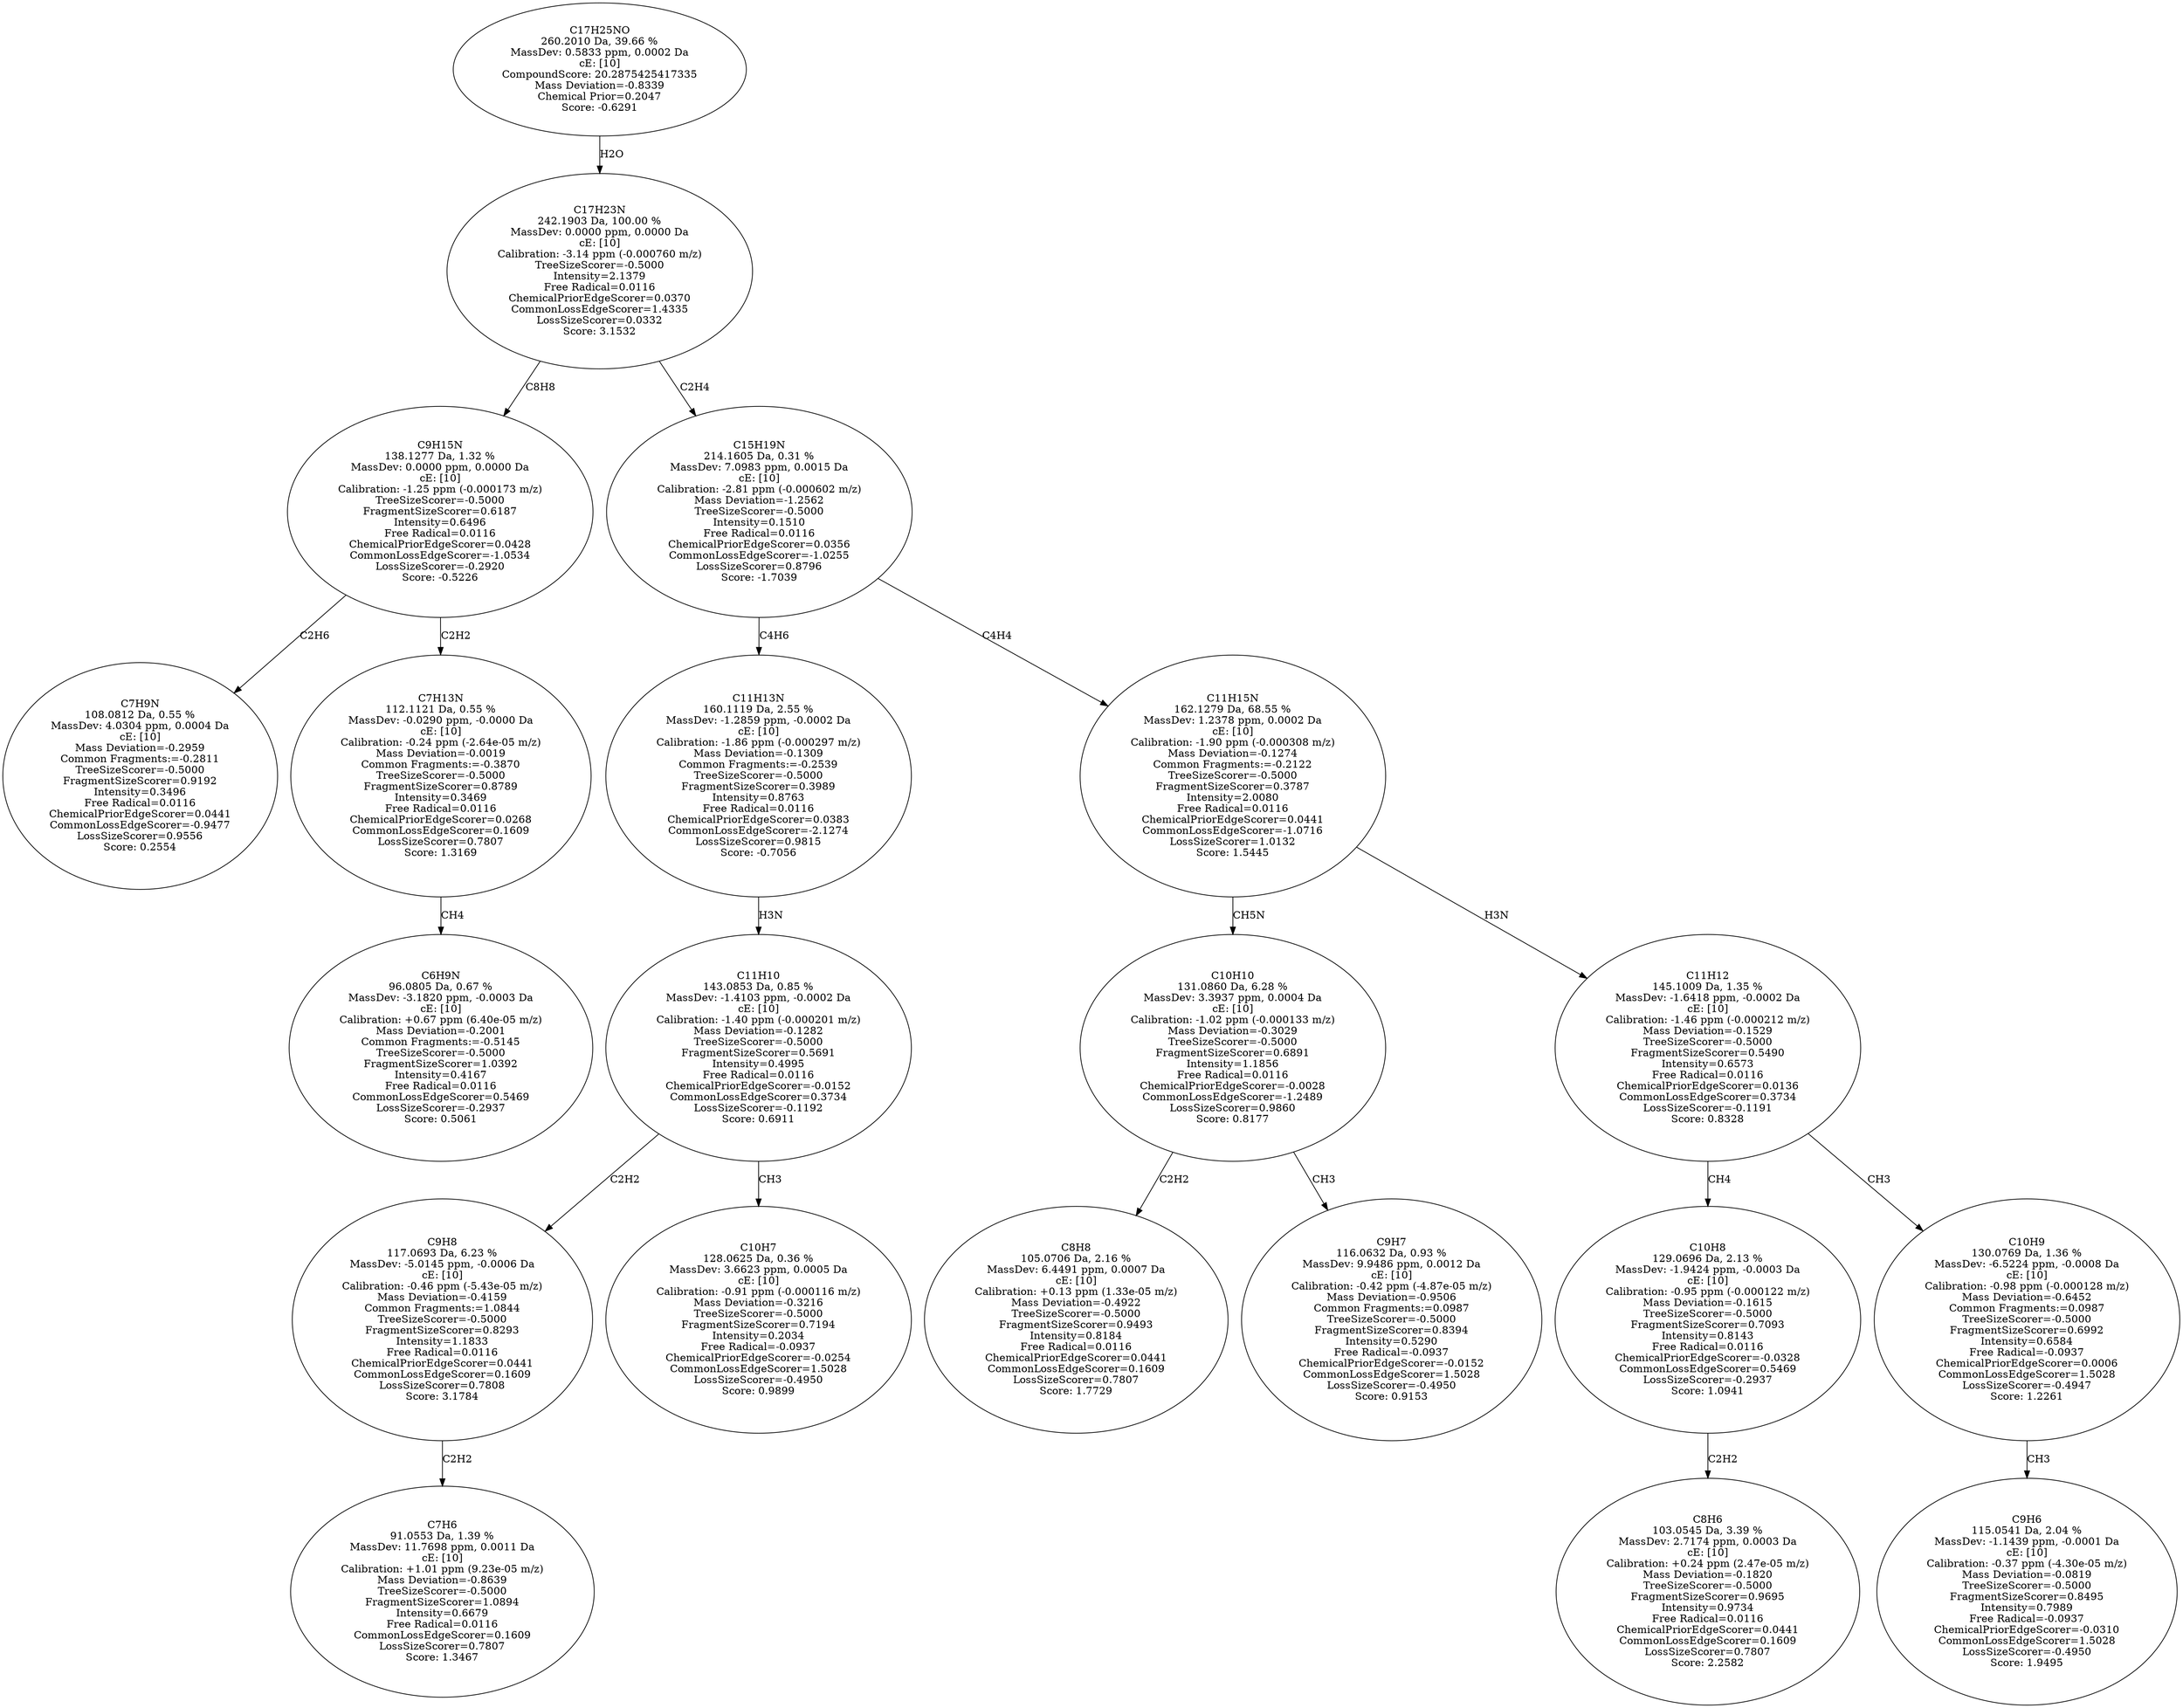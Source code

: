 strict digraph {
v1 [label="C7H9N\n108.0812 Da, 0.55 %\nMassDev: 4.0304 ppm, 0.0004 Da\ncE: [10]\nMass Deviation=-0.2959\nCommon Fragments:=-0.2811\nTreeSizeScorer=-0.5000\nFragmentSizeScorer=0.9192\nIntensity=0.3496\nFree Radical=0.0116\nChemicalPriorEdgeScorer=0.0441\nCommonLossEdgeScorer=-0.9477\nLossSizeScorer=0.9556\nScore: 0.2554"];
v2 [label="C6H9N\n96.0805 Da, 0.67 %\nMassDev: -3.1820 ppm, -0.0003 Da\ncE: [10]\nCalibration: +0.67 ppm (6.40e-05 m/z)\nMass Deviation=-0.2001\nCommon Fragments:=-0.5145\nTreeSizeScorer=-0.5000\nFragmentSizeScorer=1.0392\nIntensity=0.4167\nFree Radical=0.0116\nCommonLossEdgeScorer=0.5469\nLossSizeScorer=-0.2937\nScore: 0.5061"];
v3 [label="C7H13N\n112.1121 Da, 0.55 %\nMassDev: -0.0290 ppm, -0.0000 Da\ncE: [10]\nCalibration: -0.24 ppm (-2.64e-05 m/z)\nMass Deviation=-0.0019\nCommon Fragments:=-0.3870\nTreeSizeScorer=-0.5000\nFragmentSizeScorer=0.8789\nIntensity=0.3469\nFree Radical=0.0116\nChemicalPriorEdgeScorer=0.0268\nCommonLossEdgeScorer=0.1609\nLossSizeScorer=0.7807\nScore: 1.3169"];
v4 [label="C9H15N\n138.1277 Da, 1.32 %\nMassDev: 0.0000 ppm, 0.0000 Da\ncE: [10]\nCalibration: -1.25 ppm (-0.000173 m/z)\nTreeSizeScorer=-0.5000\nFragmentSizeScorer=0.6187\nIntensity=0.6496\nFree Radical=0.0116\nChemicalPriorEdgeScorer=0.0428\nCommonLossEdgeScorer=-1.0534\nLossSizeScorer=-0.2920\nScore: -0.5226"];
v5 [label="C7H6\n91.0553 Da, 1.39 %\nMassDev: 11.7698 ppm, 0.0011 Da\ncE: [10]\nCalibration: +1.01 ppm (9.23e-05 m/z)\nMass Deviation=-0.8639\nTreeSizeScorer=-0.5000\nFragmentSizeScorer=1.0894\nIntensity=0.6679\nFree Radical=0.0116\nCommonLossEdgeScorer=0.1609\nLossSizeScorer=0.7807\nScore: 1.3467"];
v6 [label="C9H8\n117.0693 Da, 6.23 %\nMassDev: -5.0145 ppm, -0.0006 Da\ncE: [10]\nCalibration: -0.46 ppm (-5.43e-05 m/z)\nMass Deviation=-0.4159\nCommon Fragments:=1.0844\nTreeSizeScorer=-0.5000\nFragmentSizeScorer=0.8293\nIntensity=1.1833\nFree Radical=0.0116\nChemicalPriorEdgeScorer=0.0441\nCommonLossEdgeScorer=0.1609\nLossSizeScorer=0.7808\nScore: 3.1784"];
v7 [label="C10H7\n128.0625 Da, 0.36 %\nMassDev: 3.6623 ppm, 0.0005 Da\ncE: [10]\nCalibration: -0.91 ppm (-0.000116 m/z)\nMass Deviation=-0.3216\nTreeSizeScorer=-0.5000\nFragmentSizeScorer=0.7194\nIntensity=0.2034\nFree Radical=-0.0937\nChemicalPriorEdgeScorer=-0.0254\nCommonLossEdgeScorer=1.5028\nLossSizeScorer=-0.4950\nScore: 0.9899"];
v8 [label="C11H10\n143.0853 Da, 0.85 %\nMassDev: -1.4103 ppm, -0.0002 Da\ncE: [10]\nCalibration: -1.40 ppm (-0.000201 m/z)\nMass Deviation=-0.1282\nTreeSizeScorer=-0.5000\nFragmentSizeScorer=0.5691\nIntensity=0.4995\nFree Radical=0.0116\nChemicalPriorEdgeScorer=-0.0152\nCommonLossEdgeScorer=0.3734\nLossSizeScorer=-0.1192\nScore: 0.6911"];
v9 [label="C11H13N\n160.1119 Da, 2.55 %\nMassDev: -1.2859 ppm, -0.0002 Da\ncE: [10]\nCalibration: -1.86 ppm (-0.000297 m/z)\nMass Deviation=-0.1309\nCommon Fragments:=-0.2539\nTreeSizeScorer=-0.5000\nFragmentSizeScorer=0.3989\nIntensity=0.8763\nFree Radical=0.0116\nChemicalPriorEdgeScorer=0.0383\nCommonLossEdgeScorer=-2.1274\nLossSizeScorer=0.9815\nScore: -0.7056"];
v10 [label="C8H8\n105.0706 Da, 2.16 %\nMassDev: 6.4491 ppm, 0.0007 Da\ncE: [10]\nCalibration: +0.13 ppm (1.33e-05 m/z)\nMass Deviation=-0.4922\nTreeSizeScorer=-0.5000\nFragmentSizeScorer=0.9493\nIntensity=0.8184\nFree Radical=0.0116\nChemicalPriorEdgeScorer=0.0441\nCommonLossEdgeScorer=0.1609\nLossSizeScorer=0.7807\nScore: 1.7729"];
v11 [label="C9H7\n116.0632 Da, 0.93 %\nMassDev: 9.9486 ppm, 0.0012 Da\ncE: [10]\nCalibration: -0.42 ppm (-4.87e-05 m/z)\nMass Deviation=-0.9506\nCommon Fragments:=0.0987\nTreeSizeScorer=-0.5000\nFragmentSizeScorer=0.8394\nIntensity=0.5290\nFree Radical=-0.0937\nChemicalPriorEdgeScorer=-0.0152\nCommonLossEdgeScorer=1.5028\nLossSizeScorer=-0.4950\nScore: 0.9153"];
v12 [label="C10H10\n131.0860 Da, 6.28 %\nMassDev: 3.3937 ppm, 0.0004 Da\ncE: [10]\nCalibration: -1.02 ppm (-0.000133 m/z)\nMass Deviation=-0.3029\nTreeSizeScorer=-0.5000\nFragmentSizeScorer=0.6891\nIntensity=1.1856\nFree Radical=0.0116\nChemicalPriorEdgeScorer=-0.0028\nCommonLossEdgeScorer=-1.2489\nLossSizeScorer=0.9860\nScore: 0.8177"];
v13 [label="C8H6\n103.0545 Da, 3.39 %\nMassDev: 2.7174 ppm, 0.0003 Da\ncE: [10]\nCalibration: +0.24 ppm (2.47e-05 m/z)\nMass Deviation=-0.1820\nTreeSizeScorer=-0.5000\nFragmentSizeScorer=0.9695\nIntensity=0.9734\nFree Radical=0.0116\nChemicalPriorEdgeScorer=0.0441\nCommonLossEdgeScorer=0.1609\nLossSizeScorer=0.7807\nScore: 2.2582"];
v14 [label="C10H8\n129.0696 Da, 2.13 %\nMassDev: -1.9424 ppm, -0.0003 Da\ncE: [10]\nCalibration: -0.95 ppm (-0.000122 m/z)\nMass Deviation=-0.1615\nTreeSizeScorer=-0.5000\nFragmentSizeScorer=0.7093\nIntensity=0.8143\nFree Radical=0.0116\nChemicalPriorEdgeScorer=-0.0328\nCommonLossEdgeScorer=0.5469\nLossSizeScorer=-0.2937\nScore: 1.0941"];
v15 [label="C9H6\n115.0541 Da, 2.04 %\nMassDev: -1.1439 ppm, -0.0001 Da\ncE: [10]\nCalibration: -0.37 ppm (-4.30e-05 m/z)\nMass Deviation=-0.0819\nTreeSizeScorer=-0.5000\nFragmentSizeScorer=0.8495\nIntensity=0.7989\nFree Radical=-0.0937\nChemicalPriorEdgeScorer=-0.0310\nCommonLossEdgeScorer=1.5028\nLossSizeScorer=-0.4950\nScore: 1.9495"];
v16 [label="C10H9\n130.0769 Da, 1.36 %\nMassDev: -6.5224 ppm, -0.0008 Da\ncE: [10]\nCalibration: -0.98 ppm (-0.000128 m/z)\nMass Deviation=-0.6452\nCommon Fragments:=0.0987\nTreeSizeScorer=-0.5000\nFragmentSizeScorer=0.6992\nIntensity=0.6584\nFree Radical=-0.0937\nChemicalPriorEdgeScorer=0.0006\nCommonLossEdgeScorer=1.5028\nLossSizeScorer=-0.4947\nScore: 1.2261"];
v17 [label="C11H12\n145.1009 Da, 1.35 %\nMassDev: -1.6418 ppm, -0.0002 Da\ncE: [10]\nCalibration: -1.46 ppm (-0.000212 m/z)\nMass Deviation=-0.1529\nTreeSizeScorer=-0.5000\nFragmentSizeScorer=0.5490\nIntensity=0.6573\nFree Radical=0.0116\nChemicalPriorEdgeScorer=0.0136\nCommonLossEdgeScorer=0.3734\nLossSizeScorer=-0.1191\nScore: 0.8328"];
v18 [label="C11H15N\n162.1279 Da, 68.55 %\nMassDev: 1.2378 ppm, 0.0002 Da\ncE: [10]\nCalibration: -1.90 ppm (-0.000308 m/z)\nMass Deviation=-0.1274\nCommon Fragments:=-0.2122\nTreeSizeScorer=-0.5000\nFragmentSizeScorer=0.3787\nIntensity=2.0080\nFree Radical=0.0116\nChemicalPriorEdgeScorer=0.0441\nCommonLossEdgeScorer=-1.0716\nLossSizeScorer=1.0132\nScore: 1.5445"];
v19 [label="C15H19N\n214.1605 Da, 0.31 %\nMassDev: 7.0983 ppm, 0.0015 Da\ncE: [10]\nCalibration: -2.81 ppm (-0.000602 m/z)\nMass Deviation=-1.2562\nTreeSizeScorer=-0.5000\nIntensity=0.1510\nFree Radical=0.0116\nChemicalPriorEdgeScorer=0.0356\nCommonLossEdgeScorer=-1.0255\nLossSizeScorer=0.8796\nScore: -1.7039"];
v20 [label="C17H23N\n242.1903 Da, 100.00 %\nMassDev: 0.0000 ppm, 0.0000 Da\ncE: [10]\nCalibration: -3.14 ppm (-0.000760 m/z)\nTreeSizeScorer=-0.5000\nIntensity=2.1379\nFree Radical=0.0116\nChemicalPriorEdgeScorer=0.0370\nCommonLossEdgeScorer=1.4335\nLossSizeScorer=0.0332\nScore: 3.1532"];
v21 [label="C17H25NO\n260.2010 Da, 39.66 %\nMassDev: 0.5833 ppm, 0.0002 Da\ncE: [10]\nCompoundScore: 20.2875425417335\nMass Deviation=-0.8339\nChemical Prior=0.2047\nScore: -0.6291"];
v4 -> v1 [label="C2H6"];
v3 -> v2 [label="CH4"];
v4 -> v3 [label="C2H2"];
v20 -> v4 [label="C8H8"];
v6 -> v5 [label="C2H2"];
v8 -> v6 [label="C2H2"];
v8 -> v7 [label="CH3"];
v9 -> v8 [label="H3N"];
v19 -> v9 [label="C4H6"];
v12 -> v10 [label="C2H2"];
v12 -> v11 [label="CH3"];
v18 -> v12 [label="CH5N"];
v14 -> v13 [label="C2H2"];
v17 -> v14 [label="CH4"];
v16 -> v15 [label="CH3"];
v17 -> v16 [label="CH3"];
v18 -> v17 [label="H3N"];
v19 -> v18 [label="C4H4"];
v20 -> v19 [label="C2H4"];
v21 -> v20 [label="H2O"];
}